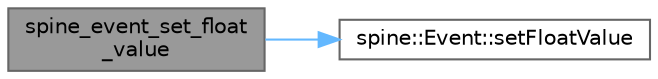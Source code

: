 digraph "spine_event_set_float_value"
{
 // LATEX_PDF_SIZE
  bgcolor="transparent";
  edge [fontname=Helvetica,fontsize=10,labelfontname=Helvetica,labelfontsize=10];
  node [fontname=Helvetica,fontsize=10,shape=box,height=0.2,width=0.4];
  rankdir="LR";
  Node1 [id="Node000001",label="spine_event_set_float\l_value",height=0.2,width=0.4,color="gray40", fillcolor="grey60", style="filled", fontcolor="black",tooltip=" "];
  Node1 -> Node2 [id="edge1_Node000001_Node000002",color="steelblue1",style="solid",tooltip=" "];
  Node2 [id="Node000002",label="spine::Event::setFloatValue",height=0.2,width=0.4,color="grey40", fillcolor="white", style="filled",URL="$classspine_1_1_event.html#a71d79e8b4870fa3d1f99ab4e123d59af",tooltip=" "];
}
